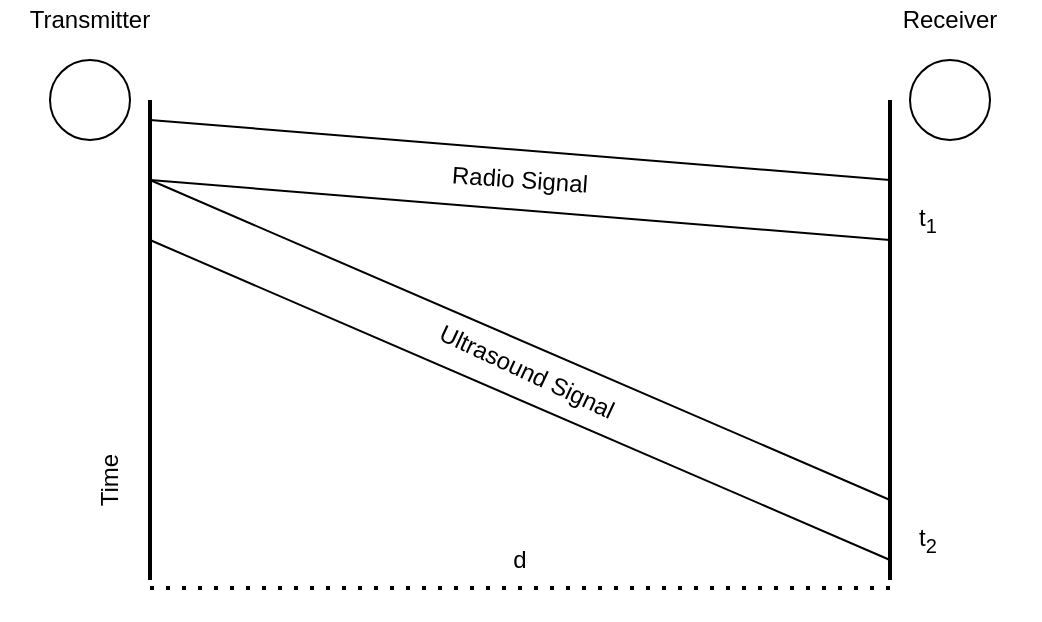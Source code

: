 <mxfile version="13.10.7" type="device"><diagram id="aU7hX8NvxDUbqqRD0qln" name="Page-1"><mxGraphModel dx="2060" dy="749" grid="1" gridSize="10" guides="1" tooltips="1" connect="1" arrows="1" fold="1" page="1" pageScale="1" pageWidth="850" pageHeight="1100" math="0" shadow="0"><root><mxCell id="0"/><mxCell id="1" parent="0"/><mxCell id="AeuwljHHGiN05eg4h8Zl-1" value="" style="rounded=0;whiteSpace=wrap;html=1;strokeColor=none;" vertex="1" parent="1"><mxGeometry x="165" y="230" width="520" height="310" as="geometry"/></mxCell><mxCell id="AeuwljHHGiN05eg4h8Zl-3" value="Transmitter" style="text;html=1;strokeColor=none;fillColor=none;align=center;verticalAlign=middle;whiteSpace=wrap;rounded=0;" vertex="1" parent="1"><mxGeometry x="167" y="230" width="86" height="20" as="geometry"/></mxCell><mxCell id="AeuwljHHGiN05eg4h8Zl-5" value="Receiver" style="text;html=1;strokeColor=none;fillColor=none;align=center;verticalAlign=middle;whiteSpace=wrap;rounded=0;" vertex="1" parent="1"><mxGeometry x="597" y="230" width="86" height="20" as="geometry"/></mxCell><mxCell id="AeuwljHHGiN05eg4h8Zl-6" value="" style="endArrow=none;dashed=1;html=1;dashPattern=1 3;strokeWidth=2;" edge="1" parent="1"><mxGeometry width="50" height="50" relative="1" as="geometry"><mxPoint x="240" y="524" as="sourcePoint"/><mxPoint x="610" y="524" as="targetPoint"/></mxGeometry></mxCell><mxCell id="AeuwljHHGiN05eg4h8Zl-7" value="d" style="text;html=1;strokeColor=none;fillColor=none;align=center;verticalAlign=middle;whiteSpace=wrap;rounded=0;" vertex="1" parent="1"><mxGeometry x="405" y="500" width="40" height="20" as="geometry"/></mxCell><mxCell id="AeuwljHHGiN05eg4h8Zl-11" value="" style="endArrow=none;html=1;strokeWidth=2;" edge="1" parent="1"><mxGeometry width="50" height="50" relative="1" as="geometry"><mxPoint x="240" y="520" as="sourcePoint"/><mxPoint x="240" y="280" as="targetPoint"/></mxGeometry></mxCell><mxCell id="AeuwljHHGiN05eg4h8Zl-12" value="" style="endArrow=none;html=1;strokeWidth=2;" edge="1" parent="1"><mxGeometry width="50" height="50" relative="1" as="geometry"><mxPoint x="610" y="520" as="sourcePoint"/><mxPoint x="610" y="280" as="targetPoint"/></mxGeometry></mxCell><mxCell id="AeuwljHHGiN05eg4h8Zl-15" value="&lt;div&gt;Time&lt;/div&gt;" style="text;html=1;strokeColor=none;fillColor=none;align=center;verticalAlign=middle;whiteSpace=wrap;rounded=0;rotation=-90;" vertex="1" parent="1"><mxGeometry x="200" y="460" width="40" height="20" as="geometry"/></mxCell><mxCell id="AeuwljHHGiN05eg4h8Zl-16" value="" style="endArrow=none;html=1;strokeWidth=1;" edge="1" parent="1"><mxGeometry width="50" height="50" relative="1" as="geometry"><mxPoint x="240" y="290" as="sourcePoint"/><mxPoint x="610" y="320" as="targetPoint"/></mxGeometry></mxCell><mxCell id="AeuwljHHGiN05eg4h8Zl-17" value="" style="endArrow=none;html=1;strokeWidth=1;" edge="1" parent="1"><mxGeometry width="50" height="50" relative="1" as="geometry"><mxPoint x="240" y="320" as="sourcePoint"/><mxPoint x="610" y="350" as="targetPoint"/></mxGeometry></mxCell><mxCell id="AeuwljHHGiN05eg4h8Zl-18" value="" style="endArrow=none;html=1;strokeWidth=1;" edge="1" parent="1"><mxGeometry width="50" height="50" relative="1" as="geometry"><mxPoint x="240" y="320" as="sourcePoint"/><mxPoint x="610" y="480" as="targetPoint"/></mxGeometry></mxCell><mxCell id="AeuwljHHGiN05eg4h8Zl-19" value="" style="endArrow=none;html=1;strokeWidth=1;" edge="1" parent="1"><mxGeometry width="50" height="50" relative="1" as="geometry"><mxPoint x="240" y="350" as="sourcePoint"/><mxPoint x="610" y="510" as="targetPoint"/></mxGeometry></mxCell><mxCell id="AeuwljHHGiN05eg4h8Zl-20" value="Radio Signal" style="text;html=1;strokeColor=none;fillColor=none;align=center;verticalAlign=middle;whiteSpace=wrap;rounded=0;rotation=4;" vertex="1" parent="1"><mxGeometry x="385" y="310" width="80" height="20" as="geometry"/></mxCell><mxCell id="AeuwljHHGiN05eg4h8Zl-21" value="Ultrasound Signal" style="text;html=1;strokeColor=none;fillColor=none;align=center;verticalAlign=middle;whiteSpace=wrap;rounded=0;rotation=25;" vertex="1" parent="1"><mxGeometry x="366" y="406" width="125" height="20" as="geometry"/></mxCell><mxCell id="AeuwljHHGiN05eg4h8Zl-22" value="t&lt;sub&gt;1&lt;/sub&gt;" style="text;html=1;strokeColor=none;fillColor=none;align=center;verticalAlign=middle;whiteSpace=wrap;rounded=0;" vertex="1" parent="1"><mxGeometry x="609" y="330" width="40" height="20" as="geometry"/></mxCell><mxCell id="AeuwljHHGiN05eg4h8Zl-23" value="t&lt;sub&gt;2&lt;/sub&gt;" style="text;html=1;strokeColor=none;fillColor=none;align=center;verticalAlign=middle;whiteSpace=wrap;rounded=0;" vertex="1" parent="1"><mxGeometry x="609" y="490" width="40" height="20" as="geometry"/></mxCell><mxCell id="AeuwljHHGiN05eg4h8Zl-24" value="" style="ellipse;whiteSpace=wrap;html=1;aspect=fixed;" vertex="1" parent="1"><mxGeometry x="190" y="260" width="40" height="40" as="geometry"/></mxCell><mxCell id="AeuwljHHGiN05eg4h8Zl-25" value="" style="ellipse;whiteSpace=wrap;html=1;aspect=fixed;" vertex="1" parent="1"><mxGeometry x="620" y="260" width="40" height="40" as="geometry"/></mxCell></root></mxGraphModel></diagram></mxfile>